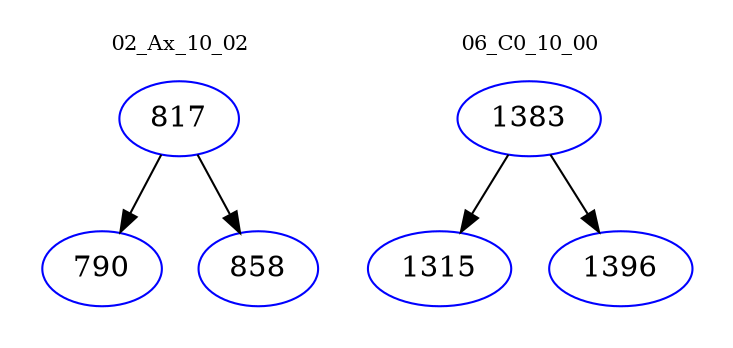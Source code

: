 digraph{
subgraph cluster_0 {
color = white
label = "02_Ax_10_02";
fontsize=10;
T0_817 [label="817", color="blue"]
T0_817 -> T0_790 [color="black"]
T0_790 [label="790", color="blue"]
T0_817 -> T0_858 [color="black"]
T0_858 [label="858", color="blue"]
}
subgraph cluster_1 {
color = white
label = "06_C0_10_00";
fontsize=10;
T1_1383 [label="1383", color="blue"]
T1_1383 -> T1_1315 [color="black"]
T1_1315 [label="1315", color="blue"]
T1_1383 -> T1_1396 [color="black"]
T1_1396 [label="1396", color="blue"]
}
}
